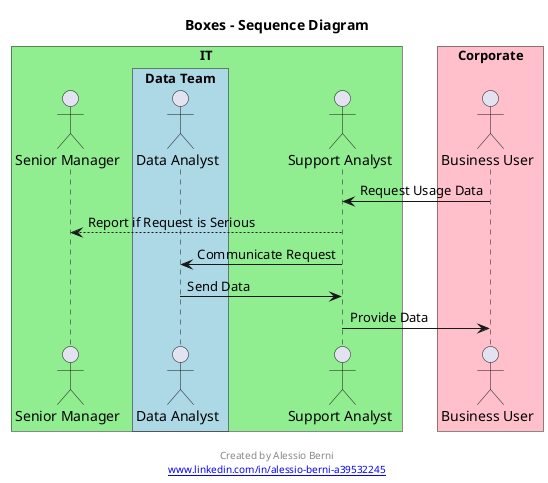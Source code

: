 @startuml Boxes

title Boxes - Sequence Diagram

box "IT" #LightGreen

  actor "Senior Manager" as S2

'Must use this pragma line to nest boxes
  !pragma teoz true
  
  box "Data Team" #LightBlue
    actor "Data Analyst" as D1
  end box
  
  actor "Support Analyst" as S1
end box

box "Corporate" #Pink
  actor "Business User" as B1
end box

B1 -> S1 : Request Usage Data
S1 --> S2 : Report if Request is Serious
S1 -> D1 : Communicate Request
D1 -> S1 : Send Data
S1 -> B1 : Provide Data

footer

	Created by Alessio Berni
	[[www.linkedin.com/in/alessio-berni-a39532245]]
end footer

@enduml